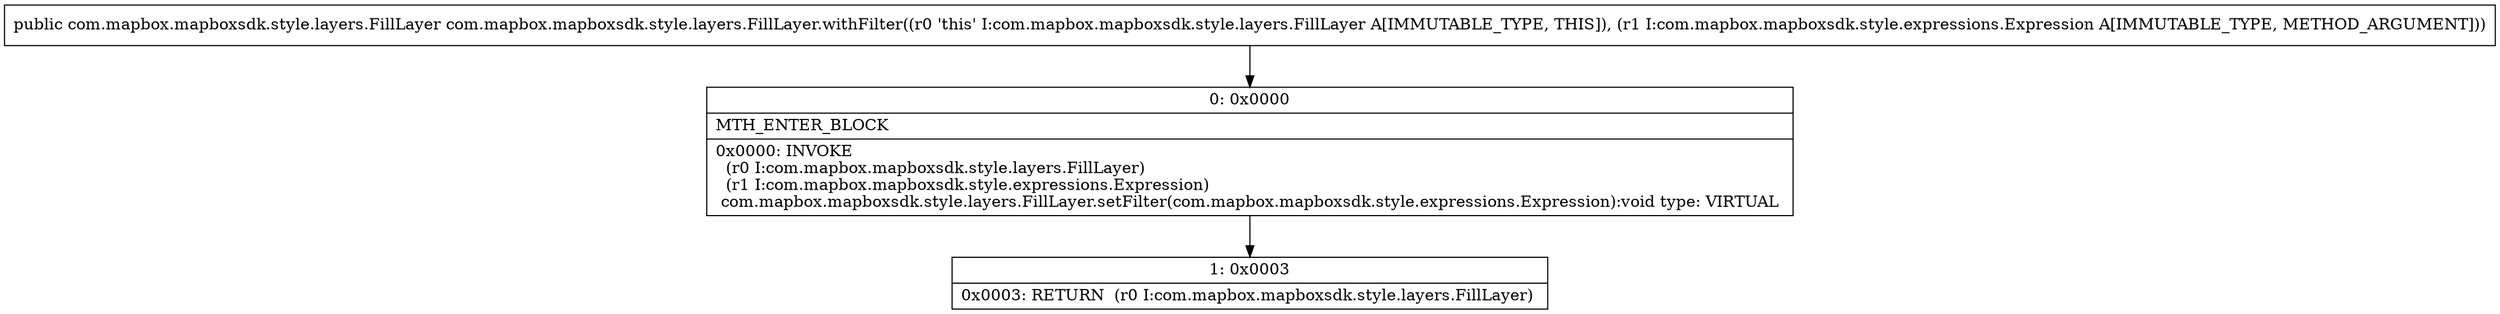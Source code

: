 digraph "CFG forcom.mapbox.mapboxsdk.style.layers.FillLayer.withFilter(Lcom\/mapbox\/mapboxsdk\/style\/expressions\/Expression;)Lcom\/mapbox\/mapboxsdk\/style\/layers\/FillLayer;" {
Node_0 [shape=record,label="{0\:\ 0x0000|MTH_ENTER_BLOCK\l|0x0000: INVOKE  \l  (r0 I:com.mapbox.mapboxsdk.style.layers.FillLayer)\l  (r1 I:com.mapbox.mapboxsdk.style.expressions.Expression)\l com.mapbox.mapboxsdk.style.layers.FillLayer.setFilter(com.mapbox.mapboxsdk.style.expressions.Expression):void type: VIRTUAL \l}"];
Node_1 [shape=record,label="{1\:\ 0x0003|0x0003: RETURN  (r0 I:com.mapbox.mapboxsdk.style.layers.FillLayer) \l}"];
MethodNode[shape=record,label="{public com.mapbox.mapboxsdk.style.layers.FillLayer com.mapbox.mapboxsdk.style.layers.FillLayer.withFilter((r0 'this' I:com.mapbox.mapboxsdk.style.layers.FillLayer A[IMMUTABLE_TYPE, THIS]), (r1 I:com.mapbox.mapboxsdk.style.expressions.Expression A[IMMUTABLE_TYPE, METHOD_ARGUMENT])) }"];
MethodNode -> Node_0;
Node_0 -> Node_1;
}

